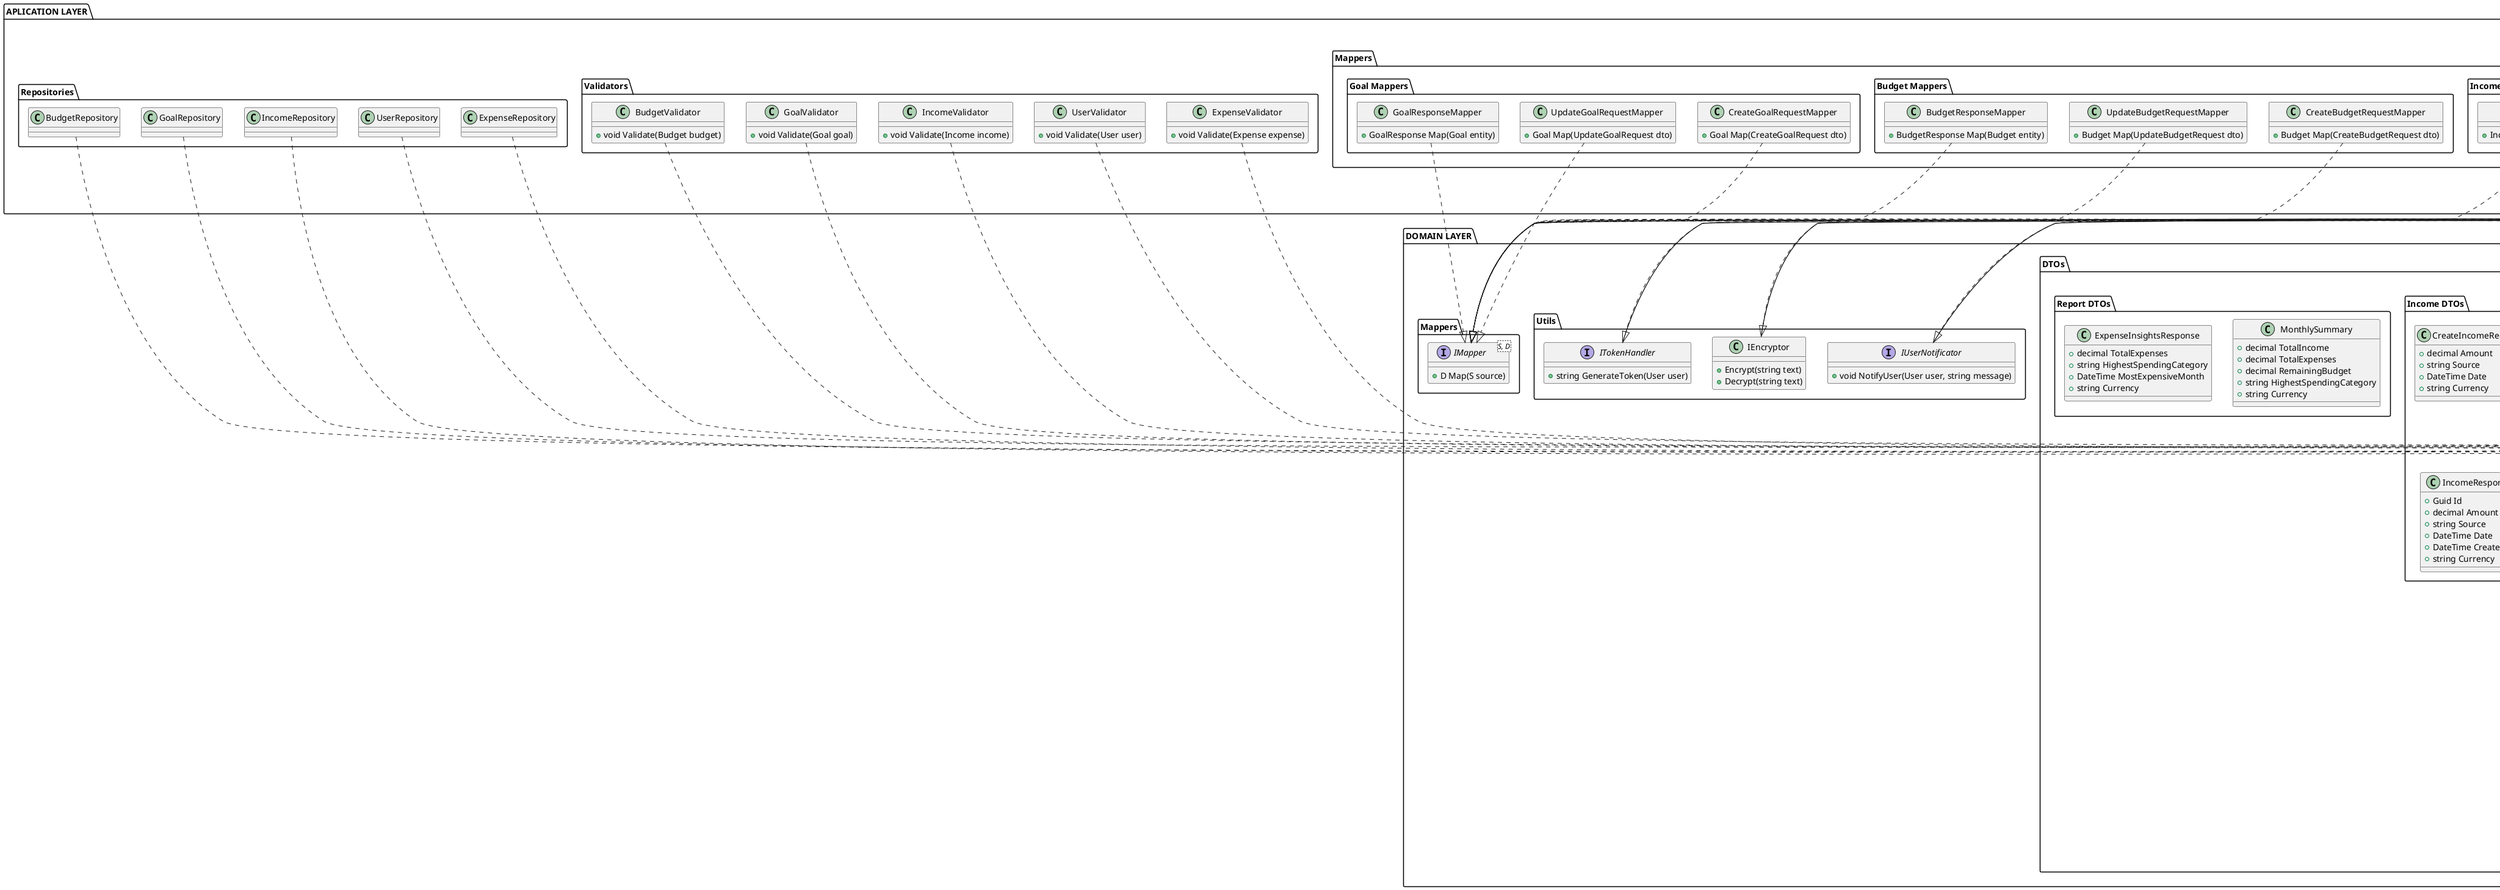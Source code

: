 @startuml ExpenseTracker - Group5

package "DOMAIN LAYER" {

    package "Entities" {
        interface EntityBase {
            +Guid Id
        }

        class User implements EntityBase {
            +string Name
            +string Email
            +string PasswordHash
            +DateTime CreatedAt
        }

        class Expense implements EntityBase {
            +Guid UserId
            +string Currency
            +decimal Amount
            +string Description
            +string Category
            +DateTime Date
            +DateTime CreatedAt
            +boolean IsRecurrent
            +DateTime LastCalculation
        }

        class Income implements EntityBase {
            +Guid UserId
            +string Currency
            +decimal Amount
            +string Source
            +DateTime Date
            +DateTime CreatedAt
        }

        class Budget implements EntityBase {
            +Guid UserId
            +DateTime Month
            +string Currency
            +decimal Amount
            +decimal CurrentAmount
        }

        class Goal implements EntityBase {
            +Guid UserId
            +string Currency
            +decimal GoalAmount
            +DateTime Deadline
            +decimal CurrentAmount
            +DateTime CreatedAt
        }

    }

    package "DTOs" {

        package "User DTOs" {
            class CreateUserRequest {
                +string Name
                +string Email
                +string Password
            }

            class UpdateUserRequest {
                +string Name
                +string Email
                +string Password
            }

            class UserResponse {
                +Guid Id
                +string Name
                +string Email
                +DateTime CreatedAt
            }
        }

        package "Expense DTOs" {
            class CreateExpenseRequest {
                +decimal Amount
                +string Description
                +string Category
                +DateTime Date
                +string Currency
                +boolean IsRecurrent
            }

            class UpdateExpenseRequest {
                +Guid Id
                +decimal Amount
                +string Description
                +string Category
                +DateTime Date
                +string Currency
                +boolean IsRecurrent
            }

            class ExpenseResponse {
                +Guid Id
                +decimal Amount
                +string Description
                +string Category
                +DateTime Date
                +DateTime CreatedAt
                +boolean IsRecurrent
                +string Currency
            }
        }

        package "Income DTOs" {
            class CreateIncomeRequest {
                +decimal Amount
                +string Source
                +DateTime Date
                +string Currency
            }

            class UpdateIncomeRequest {
                +Guid Id
                +decimal Amount
                +string Source
                +DateTime Date
                +string Currency
            }

            class IncomeResponse {
                +Guid Id
                +decimal Amount
                +string Source
                +DateTime Date
                +DateTime CreatedAt
                +string Currency
            }
        }

        package "Budget DTOs" {
            class CreateBudgetRequest {
                +DateTime Month
                +string Currency
                +decimal Amount
            }

            class UpdateBudgetRequest {
                +Guid Id
                +DateTime Month
                +string Currency
                +decimal Amount
            }

            class BudgetResponse {
                +Guid Id
                +DateTime Month
                +decimal Amount
                +decimal CurrentAmount
                +string Currency
            }
        }

        package "Goal DTOs" {
            class CreateGoalRequest {
                +decimal GoalAmount
                +DateTime Deadline
                +string Currency
            }

            class UpdateGoalRequest {
                +Guid Id
                +decimal GoalAmount
                +DateTime Deadline
                +string Currency
            }

            class GoalResponse {
                +Guid Id
                +decimal GoalAmount
                +decimal CurrentAmount
                +DateTime Deadline
                +DateTime CreatedAt
                +string Currency
            }
        }

        package "Report DTOs" {
            class MonthlySummary {
                +decimal TotalIncome
                +decimal TotalExpenses
                +decimal RemainingBudget
                +string HighestSpendingCategory
                +string Currency
            }

            class ExpenseInsightsResponse {
                +decimal TotalExpenses
                +string HighestSpendingCategory
                +DateTime MostExpensiveMonth
                +string Currency
            }
        }
    }

    package "Repositories" {
        interface IRepository<T implements EntityBase> {
            +bool Save(T item)
            +bool Update(T item)
            +bool Delete(T item)
            +T GetById(Guid itemId)
            +List<T> GetAll()
        }

        interface IUserRepository extends IRepository<User> {
            +User GetByEmail(string email)
        }

        interface IExpenseRepository extends IRepository<Expense> {
            +List<Expense> GetByDateRange(DateTime startDate, DateTime endDate)
            +List<Expense> GetByCategory(string category)
            +List<Expense> GetRecurrentExpenses()
        }

        interface IIncomeRepository extends IRepository<Income> {
            +List<Income> GetByDateRange(DateTime startDate, DateTime endDate)
            +List<Income> GetBySource(string source)
        }

        interface IBudgetRepository extends IRepository<Budget> {
            +Budget GetCurrentBudget()
            +Budget GetByMonth(DateTime month)
            +List<Budget> GetByAmountRange(decimal minAmount, decimal maxAmount)
        }

        interface IGoalRepository extends IRepository<Goal> {
            +List<Goal> GetCurrentGoals()
            +List<Goal> GetByGoalAmountRange(decimal minGoal, decimal maxGoal)
        }
    }

    package "Validators" {
        interface IValidator<T> {
            +void Validate(T entity)
        }

        interface IUserValidator extends IValidator<User> {
            +void Validate(User user)
        }

        interface IExpenseValidator extends IValidator<Expense> {
            +void Validate(Expense expense)
        }

        interface IIncomeValidator extends IValidator<Income> {
            +void Validate(Income income)
        }

        interface IBudgetValidator extends IValidator<Budget> {
            +void Validate(Budget budget)
        }

        interface IGoalValidator extends IValidator<Goal> {
            +void Validate(Goal goal)
        }
    }

    package "Utils" {
        class IEncryptor {
            + Encrypt(string text)
            + Decrypt(string text)
        }

        interface ITokenHandler {
            +string GenerateToken(User user)
        }

        interface IUserNotificator {
            +void NotifyUser(User user, string message)
        }
    }

    package "Mappers" {
        interface IMapper<S, D> {
            +D Map(S source)
        }
    }

}

package "APLICATION LAYER" {
    package "Repositories" {
        class UserRepository {
        }

        class ExpenseRepository {
        }

        class IncomeRepository {
        }

        class BudgetRepository {
        }

        class GoalRepository {
        }

        UserRepository ..|> IUserRepository
        ExpenseRepository ..|> IExpenseRepository
        IncomeRepository ..|> IIncomeRepository
        BudgetRepository ..|> IBudgetRepository
        GoalRepository ..|> IGoalRepository
    }

    package "Validators" {
        class UserValidator {
            +void Validate(User user)
        }

        class ExpenseValidator {
            +void Validate(Expense expense)
        }

        class IncomeValidator {
            +void Validate(Income income)
        }

        class BudgetValidator {
            +void Validate(Budget budget)
        }

        class GoalValidator {
            +void Validate(Goal goal)
        }

        UserValidator ..|> IUserValidator
        ExpenseValidator ..|> IExpenseValidator
        IncomeValidator ..|> IIncomeValidator
        BudgetValidator ..|> IBudgetValidator
        GoalValidator ..|> IGoalValidator
    }

    package "Utils" {
        class Encryptor {
        }

        class TokenHandler {
        }

        class EmailNotificator {
            +void NotifyUser(User user, string message)
        }

        EmailNotificator ..|> IUserNotificator
        TokenHandler ..|> ITokenHandler
        Encryptor ..|> IEncryptor
    }

    package "Mappers" {

        package "User Mappers" {
            class CreateUserRequestMapper {
                +User Map(CreateUserRequest dto)
            }

            class UpdateUserRequestMapper {
                +User Map(UpdateUserRequest dto)
            }

            class UserResponseMapper {
                +UserResponse Map(User entity)
            }
        }
        
        CreateUserRequestMapper ..|> IMapper
        UserResponseMapper ..|> IMapper
        UpdateUserRequestMapper ..|> IMapper

        package "Expense Mappers" {
            class CreateExpenseRequestMapper {
                +Expense Map(CreateExpenseRequest dto)
            }

            class UpdateExpenseRequestMapper {
                +Expense Map(UpdateExpenseRequest dto)
            }

            class ExpenseResponseMapper {
                +ExpenseResponse Map(Expense entity)
            }

            CreateExpenseRequestMapper ..|> IMapper
            UpdateExpenseRequestMapper ..|> IMapper
            ExpenseResponseMapper ..|> IMapper
        }

        package "Income Mappers" {
            class CreateIncomeRequestMapper {
                +Income Map(CreateIncomeRequest dto)
            }

            class UpdateIncomeRequestMapper {
                +Income Map(UpdateIncomeRequest dto)
            }

            class IncomeResponseMapper {
                +IncomeResponse Map(Income entity)
            }

            CreateIncomeRequestMapper ..|> IMapper
            UpdateIncomeRequestMapper ..|> IMapper
            IncomeResponseMapper ..|> IMapper
        }

        package "Budget Mappers" {
            class CreateBudgetRequestMapper {
                +Budget Map(CreateBudgetRequest dto)
            }

            class UpdateBudgetRequestMapper {
                +Budget Map(UpdateBudgetRequest dto)
            }

            class BudgetResponseMapper {
                +BudgetResponse Map(Budget entity)
            }
            CreateBudgetRequestMapper ..|> IMapper
            UpdateBudgetRequestMapper ..|> IMapper
            BudgetResponseMapper ..|> IMapper
        }

        package "Goal Mappers" {
            class CreateGoalRequestMapper {
                +Goal Map(CreateGoalRequest dto)
            }

            class UpdateGoalRequestMapper {
                +Goal Map(UpdateGoalRequest dto)
            }

            class GoalResponseMapper {
                +GoalResponse Map(Goal entity)
            }

            CreateGoalRequestMapper ..|> IMapper
            UpdateGoalRequestMapper ..|> IMapper
            GoalResponseMapper ..|> IMapper
        }
    }

    package "Services" {
        class AuthenticationService {
            -IUserRepository userRepository
            -IUserValidator userValidator
            -ITokenHandler tokenHandler
            -IEncryptor encryptor

            +void Register(string name, string email, string password)
            +string Login(string email, string password)
        }

        class UserManagementService {
            -IUserRepository userRepository
            -IUserValidator userValidator
            -ITokenHandler tokenHandler
            -IEncryptor encryptor

            +void ResetPassword(string email, string newPassword)
            +void EditProfile(Guid userId, string newName, string newEmail, string newPassword)
        }

        class ExpenseService {
            -IExpenseRepository expenseRepository
            -IExpenseValidator expenseValidator

            +void AddExpense(Expense expense)
            +void UpdateExpense(Expense expense)
            +void DeleteExpense(Guid expenseId)
            +Expense GetExpenseById(Guid expenseId)
            +List<Expense> GetExpensesByCategory(string category)
            +List<Expense> GetExpensesByDateRange(DateTime start, DateTime end)
        }

        class IncomeService {
            -IIncomeRepository incomeRepository
            -IIncomeValidator incomeValidator

            +void AddIncome(Income income)
            +void UpdateIncome(Income income)
            +void DeleteIncome(Guid incomeId)
            +Income GetIncomeById(Guid incomeId)
            +List<Income> GetIncomesBySource(string source)
            +List<Income> GetIncomesByDateRange(DateTime start, DateTime end)
        }

        class BudgetService {
            -IBudgetRepository budgetRepository
            -IBudgetValidator budgetValidator
            -IUserNotificator userNotificator

            +void AddBudget(Budget budget)
            +void UpdateBudget(Budget budget)
            +void DeleteBudget(Guid budgetId)
            +Budget GetCurrentBudget()
            +Budget GetByMonth(DateTime month)
            +List<Budget> FilterByAmountRange(decimal minAmount, decimal maxAmount)
        }

        class GoalService {
            -IGoalRepository goalRepository
            -IGoalValidator goalValidator
            -IUserNotificator userNotificator

            +void AddGoal(Goal goal)
            +void UpdateGoal(Goal goal)
            +void DeleteGoal(Guid goalId)
            +void GetCurrentGoals()
            +List<Goal> FilterByAmountRange(decimal minGoal, decimal maxGoal)
        }

        class RecurringExpenseService {
            -IExpenseRepository expenseRepository
            -IExpenseValidator expenseValidator

            +void AddRecurringExpense(Expense expense)
            +void UpdateRecurringExpense(Expense expense)
            +void DeleteRecurringExpense(Guid expenseId)
            +void CalculateRecurringExpense()
        }

        BudgetService *-- IBudgetRepository
        BudgetService *-- IBudgetValidator
        BudgetService *-- IUserNotificator

        GoalService *-- IGoalRepository
        GoalService *-- IGoalValidator
        GoalService *-- IUserNotificator

        RecurringExpenseService *-- IExpenseRepository
        RecurringExpenseService *-- IExpenseValidator

        ExpenseService *-- IExpenseRepository
        ExpenseService *-- IExpenseValidator
        IncomeService *-- IIncomeRepository
        IncomeService *-- IIncomeValidator

        AuthenticationService *-- IUserRepository
        AuthenticationService *-- IUserValidator
        AuthenticationService *-- ITokenHandler
        AuthenticationService *-- IEncryptor

        UserManagementService *-- IUserRepository
        UserManagementService *-- IUserValidator
        UserManagementService *-- ITokenHandler
        UserManagementService *-- IEncryptor
    }
}

@enduml
